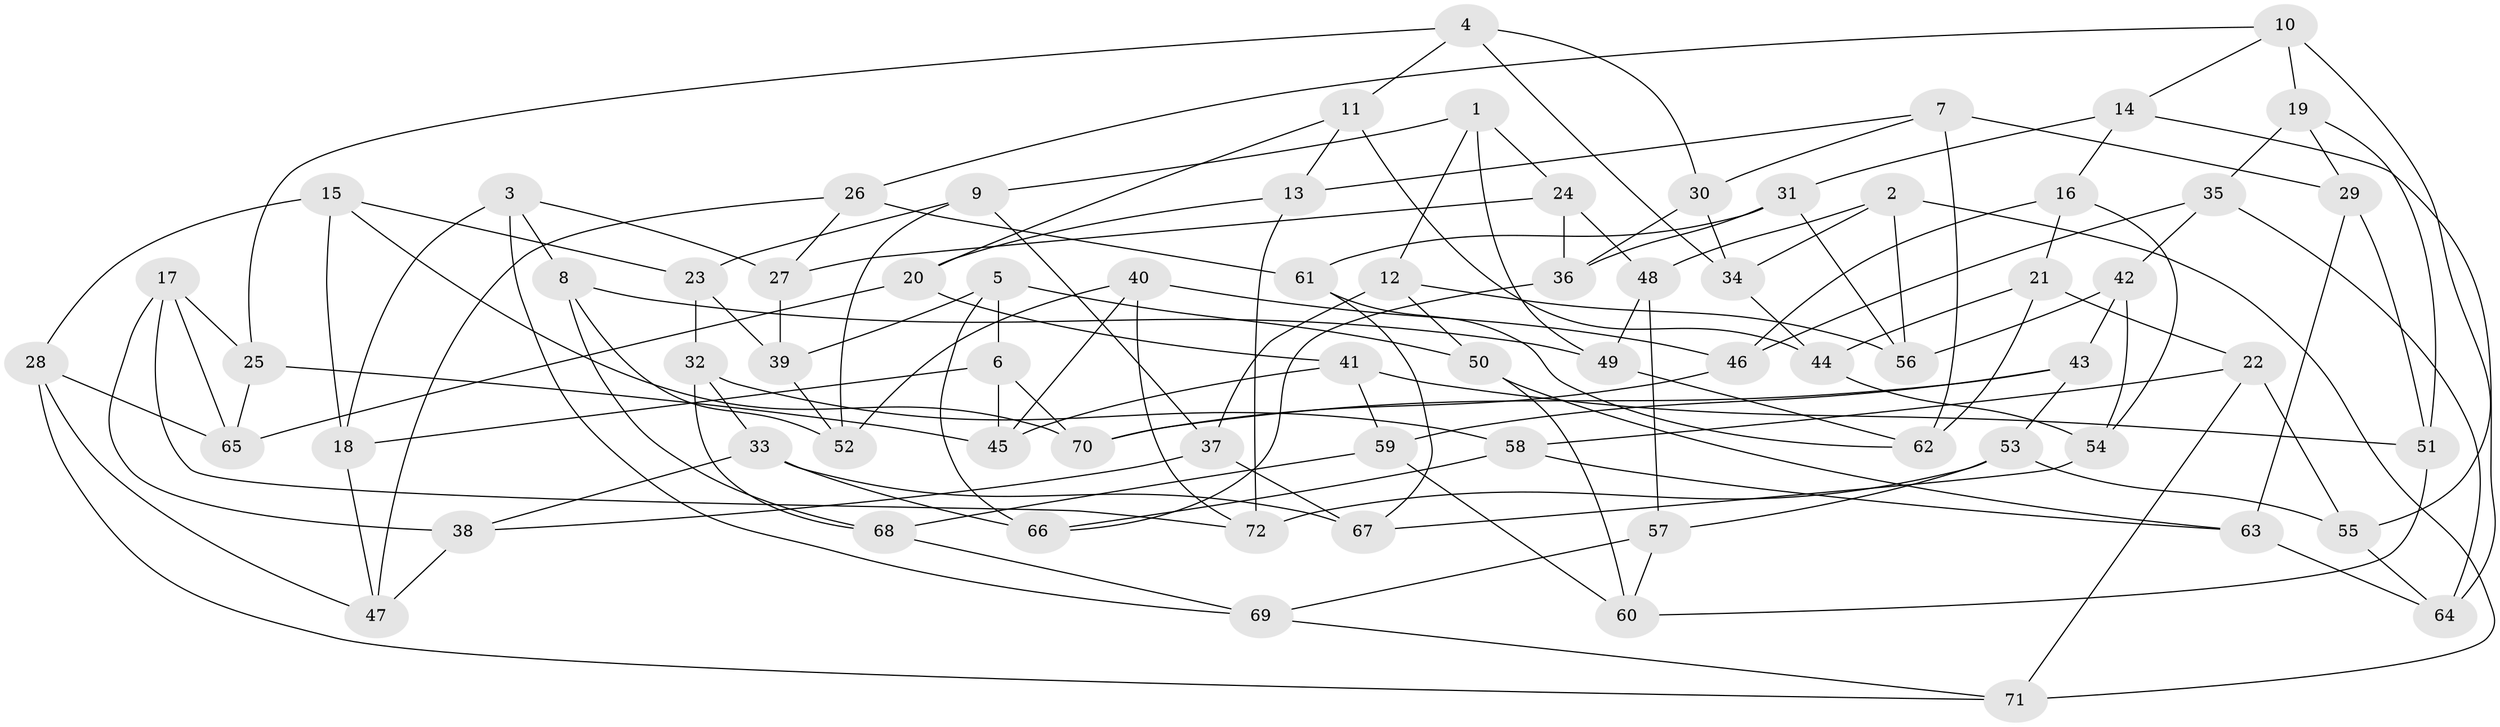 // Generated by graph-tools (version 1.1) at 2025/59/03/09/25 04:59:00]
// undirected, 72 vertices, 144 edges
graph export_dot {
graph [start="1"]
  node [color=gray90,style=filled];
  1;
  2;
  3;
  4;
  5;
  6;
  7;
  8;
  9;
  10;
  11;
  12;
  13;
  14;
  15;
  16;
  17;
  18;
  19;
  20;
  21;
  22;
  23;
  24;
  25;
  26;
  27;
  28;
  29;
  30;
  31;
  32;
  33;
  34;
  35;
  36;
  37;
  38;
  39;
  40;
  41;
  42;
  43;
  44;
  45;
  46;
  47;
  48;
  49;
  50;
  51;
  52;
  53;
  54;
  55;
  56;
  57;
  58;
  59;
  60;
  61;
  62;
  63;
  64;
  65;
  66;
  67;
  68;
  69;
  70;
  71;
  72;
  1 -- 49;
  1 -- 12;
  1 -- 24;
  1 -- 9;
  2 -- 56;
  2 -- 71;
  2 -- 48;
  2 -- 34;
  3 -- 8;
  3 -- 27;
  3 -- 18;
  3 -- 69;
  4 -- 34;
  4 -- 30;
  4 -- 11;
  4 -- 25;
  5 -- 6;
  5 -- 39;
  5 -- 66;
  5 -- 50;
  6 -- 70;
  6 -- 18;
  6 -- 45;
  7 -- 13;
  7 -- 29;
  7 -- 30;
  7 -- 62;
  8 -- 68;
  8 -- 52;
  8 -- 49;
  9 -- 37;
  9 -- 23;
  9 -- 52;
  10 -- 26;
  10 -- 14;
  10 -- 55;
  10 -- 19;
  11 -- 20;
  11 -- 13;
  11 -- 44;
  12 -- 37;
  12 -- 56;
  12 -- 50;
  13 -- 20;
  13 -- 72;
  14 -- 64;
  14 -- 31;
  14 -- 16;
  15 -- 23;
  15 -- 28;
  15 -- 70;
  15 -- 18;
  16 -- 54;
  16 -- 46;
  16 -- 21;
  17 -- 25;
  17 -- 38;
  17 -- 65;
  17 -- 72;
  18 -- 47;
  19 -- 29;
  19 -- 35;
  19 -- 51;
  20 -- 65;
  20 -- 41;
  21 -- 44;
  21 -- 22;
  21 -- 62;
  22 -- 55;
  22 -- 71;
  22 -- 58;
  23 -- 32;
  23 -- 39;
  24 -- 27;
  24 -- 48;
  24 -- 36;
  25 -- 45;
  25 -- 65;
  26 -- 61;
  26 -- 47;
  26 -- 27;
  27 -- 39;
  28 -- 47;
  28 -- 71;
  28 -- 65;
  29 -- 51;
  29 -- 63;
  30 -- 34;
  30 -- 36;
  31 -- 61;
  31 -- 56;
  31 -- 36;
  32 -- 58;
  32 -- 33;
  32 -- 68;
  33 -- 67;
  33 -- 66;
  33 -- 38;
  34 -- 44;
  35 -- 64;
  35 -- 46;
  35 -- 42;
  36 -- 66;
  37 -- 67;
  37 -- 38;
  38 -- 47;
  39 -- 52;
  40 -- 72;
  40 -- 46;
  40 -- 45;
  40 -- 52;
  41 -- 59;
  41 -- 51;
  41 -- 45;
  42 -- 54;
  42 -- 56;
  42 -- 43;
  43 -- 70;
  43 -- 53;
  43 -- 59;
  44 -- 54;
  46 -- 70;
  48 -- 57;
  48 -- 49;
  49 -- 62;
  50 -- 63;
  50 -- 60;
  51 -- 60;
  53 -- 57;
  53 -- 72;
  53 -- 55;
  54 -- 67;
  55 -- 64;
  57 -- 60;
  57 -- 69;
  58 -- 63;
  58 -- 66;
  59 -- 60;
  59 -- 68;
  61 -- 67;
  61 -- 62;
  63 -- 64;
  68 -- 69;
  69 -- 71;
}
